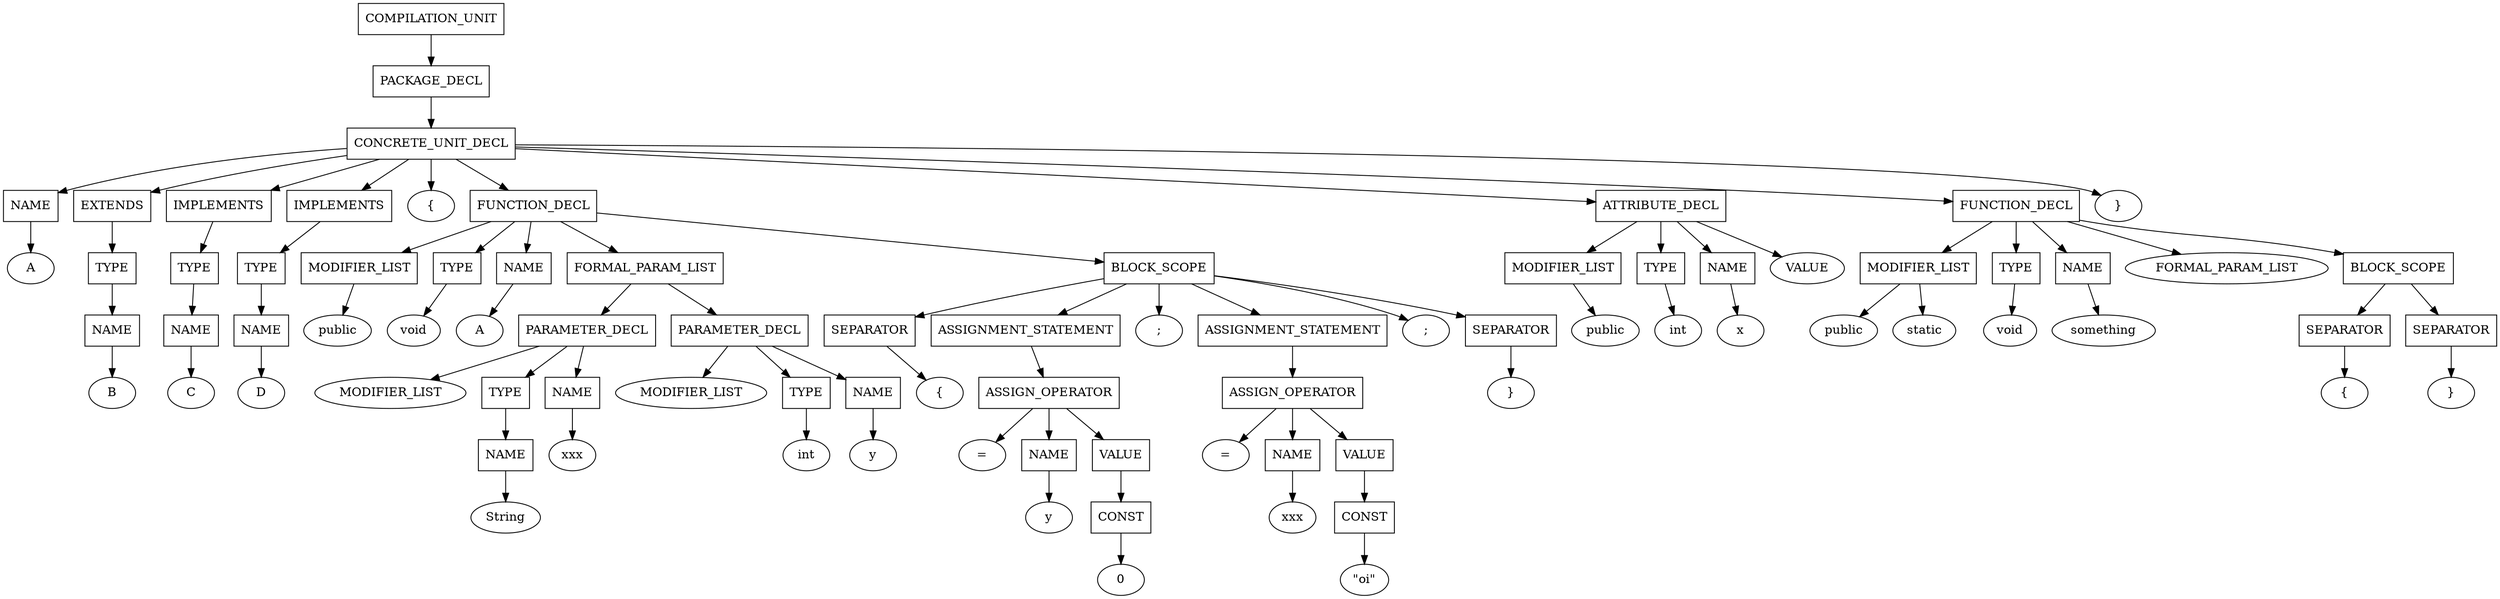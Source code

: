 digraph G {
	splines="TRUE";
	n_0 [label="COMPILATION_UNIT", shape="rectangle"]
	n_0 -> n_1
	n_1 [label="PACKAGE_DECL", shape="rectangle"]
	n_1 -> n_2
	n_2 [label="CONCRETE_UNIT_DECL", shape="rectangle"]
	n_2 -> n_3
	n_3 [label="NAME", shape="rectangle"]
	n_3 -> n_12
	n_12 [label="A", shape="ellipse"]
	n_2 -> n_4
	n_4 [label="EXTENDS", shape="rectangle"]
	n_4 -> n_13
	n_13 [label="TYPE", shape="rectangle"]
	n_13 -> n_30
	n_30 [label="NAME", shape="rectangle"]
	n_30 -> n_53
	n_53 [label="B", shape="ellipse"]
	n_2 -> n_5
	n_5 [label="IMPLEMENTS", shape="rectangle"]
	n_5 -> n_14
	n_14 [label="TYPE", shape="rectangle"]
	n_14 -> n_31
	n_31 [label="NAME", shape="rectangle"]
	n_31 -> n_54
	n_54 [label="C", shape="ellipse"]
	n_2 -> n_6
	n_6 [label="IMPLEMENTS", shape="rectangle"]
	n_6 -> n_15
	n_15 [label="TYPE", shape="rectangle"]
	n_15 -> n_32
	n_32 [label="NAME", shape="rectangle"]
	n_32 -> n_55
	n_55 [label="D", shape="ellipse"]
	n_2 -> n_7
	n_7 [label="{", shape="ellipse"]
	n_2 -> n_8
	n_8 [label="FUNCTION_DECL", shape="rectangle"]
	n_8 -> n_16
	n_16 [label="MODIFIER_LIST", shape="rectangle"]
	n_16 -> n_33
	n_33 [label="public", shape="ellipse"]
	n_8 -> n_17
	n_17 [label="TYPE", shape="rectangle"]
	n_17 -> n_34
	n_34 [label="void", shape="ellipse"]
	n_8 -> n_18
	n_18 [label="NAME", shape="rectangle"]
	n_18 -> n_35
	n_35 [label="A", shape="ellipse"]
	n_8 -> n_19
	n_19 [label="FORMAL_PARAM_LIST", shape="rectangle"]
	n_19 -> n_36
	n_36 [label="PARAMETER_DECL", shape="rectangle"]
	n_36 -> n_56
	n_56 [label="MODIFIER_LIST", shape="ellipse"]
	n_36 -> n_57
	n_57 [label="TYPE", shape="rectangle"]
	n_57 -> n_68
	n_68 [label="NAME", shape="rectangle"]
	n_68 -> n_78
	n_78 [label="String", shape="ellipse"]
	n_36 -> n_58
	n_58 [label="NAME", shape="rectangle"]
	n_58 -> n_69
	n_69 [label="xxx", shape="ellipse"]
	n_19 -> n_37
	n_37 [label="PARAMETER_DECL", shape="rectangle"]
	n_37 -> n_59
	n_59 [label="MODIFIER_LIST", shape="ellipse"]
	n_37 -> n_60
	n_60 [label="TYPE", shape="rectangle"]
	n_60 -> n_70
	n_70 [label="int", shape="ellipse"]
	n_37 -> n_61
	n_61 [label="NAME", shape="rectangle"]
	n_61 -> n_71
	n_71 [label="y", shape="ellipse"]
	n_8 -> n_20
	n_20 [label="BLOCK_SCOPE", shape="rectangle"]
	n_20 -> n_38
	n_38 [label="SEPARATOR", shape="rectangle"]
	n_38 -> n_62
	n_62 [label="{", shape="ellipse"]
	n_20 -> n_39
	n_39 [label="ASSIGNMENT_STATEMENT", shape="rectangle"]
	n_39 -> n_63
	n_63 [label="ASSIGN_OPERATOR", shape="rectangle"]
	n_63 -> n_72
	n_72 [label="=", shape="ellipse"]
	n_63 -> n_73
	n_73 [label="NAME", shape="rectangle"]
	n_73 -> n_79
	n_79 [label="y", shape="ellipse"]
	n_63 -> n_74
	n_74 [label="VALUE", shape="rectangle"]
	n_74 -> n_80
	n_80 [label="CONST", shape="rectangle"]
	n_80 -> n_83
	n_83 [label="0", shape="ellipse"]
	n_20 -> n_40
	n_40 [label=";", shape="ellipse"]
	n_20 -> n_41
	n_41 [label="ASSIGNMENT_STATEMENT", shape="rectangle"]
	n_41 -> n_64
	n_64 [label="ASSIGN_OPERATOR", shape="rectangle"]
	n_64 -> n_75
	n_75 [label="=", shape="ellipse"]
	n_64 -> n_76
	n_76 [label="NAME", shape="rectangle"]
	n_76 -> n_81
	n_81 [label="xxx", shape="ellipse"]
	n_64 -> n_77
	n_77 [label="VALUE", shape="rectangle"]
	n_77 -> n_82
	n_82 [label="CONST", shape="rectangle"]
	n_82 -> n_84
	n_84 [label="\"oi\"", shape="ellipse"]
	n_20 -> n_42
	n_42 [label=";", shape="ellipse"]
	n_20 -> n_43
	n_43 [label="SEPARATOR", shape="rectangle"]
	n_43 -> n_65
	n_65 [label="}", shape="ellipse"]
	n_2 -> n_9
	n_9 [label="ATTRIBUTE_DECL", shape="rectangle"]
	n_9 -> n_21
	n_21 [label="MODIFIER_LIST", shape="rectangle"]
	n_21 -> n_44
	n_44 [label="public", shape="ellipse"]
	n_9 -> n_22
	n_22 [label="TYPE", shape="rectangle"]
	n_22 -> n_45
	n_45 [label="int", shape="ellipse"]
	n_9 -> n_23
	n_23 [label="NAME", shape="rectangle"]
	n_23 -> n_46
	n_46 [label="x", shape="ellipse"]
	n_9 -> n_24
	n_24 [label="VALUE", shape="ellipse"]
	n_2 -> n_10
	n_10 [label="FUNCTION_DECL", shape="rectangle"]
	n_10 -> n_25
	n_25 [label="MODIFIER_LIST", shape="rectangle"]
	n_25 -> n_47
	n_47 [label="public", shape="ellipse"]
	n_25 -> n_48
	n_48 [label="static", shape="ellipse"]
	n_10 -> n_26
	n_26 [label="TYPE", shape="rectangle"]
	n_26 -> n_49
	n_49 [label="void", shape="ellipse"]
	n_10 -> n_27
	n_27 [label="NAME", shape="rectangle"]
	n_27 -> n_50
	n_50 [label="something", shape="ellipse"]
	n_10 -> n_28
	n_28 [label="FORMAL_PARAM_LIST", shape="ellipse"]
	n_10 -> n_29
	n_29 [label="BLOCK_SCOPE", shape="rectangle"]
	n_29 -> n_51
	n_51 [label="SEPARATOR", shape="rectangle"]
	n_51 -> n_66
	n_66 [label="{", shape="ellipse"]
	n_29 -> n_52
	n_52 [label="SEPARATOR", shape="rectangle"]
	n_52 -> n_67
	n_67 [label="}", shape="ellipse"]
	n_2 -> n_11
	n_11 [label="}", shape="ellipse"]
}